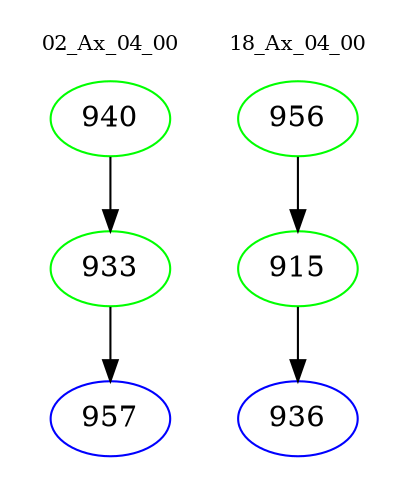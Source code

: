 digraph{
subgraph cluster_0 {
color = white
label = "02_Ax_04_00";
fontsize=10;
T0_940 [label="940", color="green"]
T0_940 -> T0_933 [color="black"]
T0_933 [label="933", color="green"]
T0_933 -> T0_957 [color="black"]
T0_957 [label="957", color="blue"]
}
subgraph cluster_1 {
color = white
label = "18_Ax_04_00";
fontsize=10;
T1_956 [label="956", color="green"]
T1_956 -> T1_915 [color="black"]
T1_915 [label="915", color="green"]
T1_915 -> T1_936 [color="black"]
T1_936 [label="936", color="blue"]
}
}
